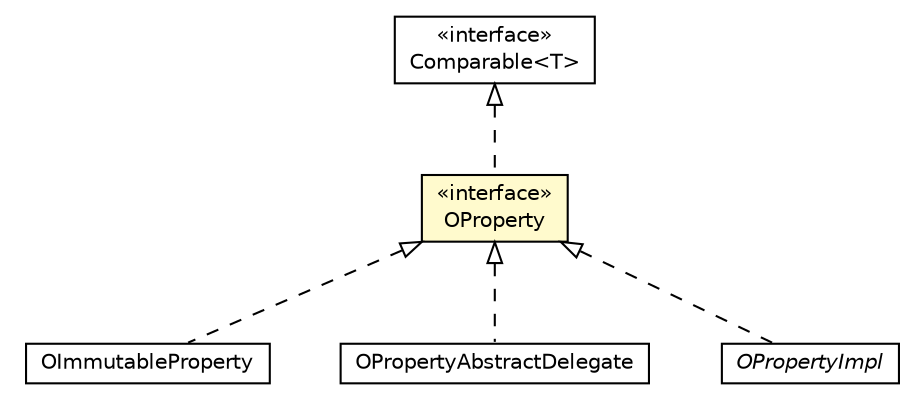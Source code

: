 #!/usr/local/bin/dot
#
# Class diagram 
# Generated by UMLGraph version R5_6-24-gf6e263 (http://www.umlgraph.org/)
#

digraph G {
	edge [fontname="Helvetica",fontsize=10,labelfontname="Helvetica",labelfontsize=10];
	node [fontname="Helvetica",fontsize=10,shape=plaintext];
	nodesep=0.25;
	ranksep=0.5;
	// com.orientechnologies.orient.core.metadata.schema.OImmutableProperty
	c5247527 [label=<<table title="com.orientechnologies.orient.core.metadata.schema.OImmutableProperty" border="0" cellborder="1" cellspacing="0" cellpadding="2" port="p" href="./OImmutableProperty.html">
		<tr><td><table border="0" cellspacing="0" cellpadding="1">
<tr><td align="center" balign="center"> OImmutableProperty </td></tr>
		</table></td></tr>
		</table>>, URL="./OImmutableProperty.html", fontname="Helvetica", fontcolor="black", fontsize=10.0];
	// com.orientechnologies.orient.core.metadata.schema.OPropertyAbstractDelegate
	c5247532 [label=<<table title="com.orientechnologies.orient.core.metadata.schema.OPropertyAbstractDelegate" border="0" cellborder="1" cellspacing="0" cellpadding="2" port="p" href="./OPropertyAbstractDelegate.html">
		<tr><td><table border="0" cellspacing="0" cellpadding="1">
<tr><td align="center" balign="center"> OPropertyAbstractDelegate </td></tr>
		</table></td></tr>
		</table>>, URL="./OPropertyAbstractDelegate.html", fontname="Helvetica", fontcolor="black", fontsize=10.0];
	// com.orientechnologies.orient.core.metadata.schema.OPropertyImpl
	c5247540 [label=<<table title="com.orientechnologies.orient.core.metadata.schema.OPropertyImpl" border="0" cellborder="1" cellspacing="0" cellpadding="2" port="p" href="./OPropertyImpl.html">
		<tr><td><table border="0" cellspacing="0" cellpadding="1">
<tr><td align="center" balign="center"><font face="Helvetica-Oblique"> OPropertyImpl </font></td></tr>
		</table></td></tr>
		</table>>, URL="./OPropertyImpl.html", fontname="Helvetica", fontcolor="black", fontsize=10.0];
	// com.orientechnologies.orient.core.metadata.schema.OProperty
	c5247548 [label=<<table title="com.orientechnologies.orient.core.metadata.schema.OProperty" border="0" cellborder="1" cellspacing="0" cellpadding="2" port="p" bgcolor="lemonChiffon" href="./OProperty.html">
		<tr><td><table border="0" cellspacing="0" cellpadding="1">
<tr><td align="center" balign="center"> &#171;interface&#187; </td></tr>
<tr><td align="center" balign="center"> OProperty </td></tr>
		</table></td></tr>
		</table>>, URL="./OProperty.html", fontname="Helvetica", fontcolor="black", fontsize=10.0];
	//com.orientechnologies.orient.core.metadata.schema.OImmutableProperty implements com.orientechnologies.orient.core.metadata.schema.OProperty
	c5247548:p -> c5247527:p [dir=back,arrowtail=empty,style=dashed];
	//com.orientechnologies.orient.core.metadata.schema.OPropertyAbstractDelegate implements com.orientechnologies.orient.core.metadata.schema.OProperty
	c5247548:p -> c5247532:p [dir=back,arrowtail=empty,style=dashed];
	//com.orientechnologies.orient.core.metadata.schema.OPropertyImpl implements com.orientechnologies.orient.core.metadata.schema.OProperty
	c5247548:p -> c5247540:p [dir=back,arrowtail=empty,style=dashed];
	//com.orientechnologies.orient.core.metadata.schema.OProperty implements java.lang.Comparable<T>
	c5249820:p -> c5247548:p [dir=back,arrowtail=empty,style=dashed];
	// java.lang.Comparable<T>
	c5249820 [label=<<table title="java.lang.Comparable" border="0" cellborder="1" cellspacing="0" cellpadding="2" port="p" href="http://java.sun.com/j2se/1.4.2/docs/api/java/lang/Comparable.html">
		<tr><td><table border="0" cellspacing="0" cellpadding="1">
<tr><td align="center" balign="center"> &#171;interface&#187; </td></tr>
<tr><td align="center" balign="center"> Comparable&lt;T&gt; </td></tr>
		</table></td></tr>
		</table>>, URL="http://java.sun.com/j2se/1.4.2/docs/api/java/lang/Comparable.html", fontname="Helvetica", fontcolor="black", fontsize=10.0];
}


